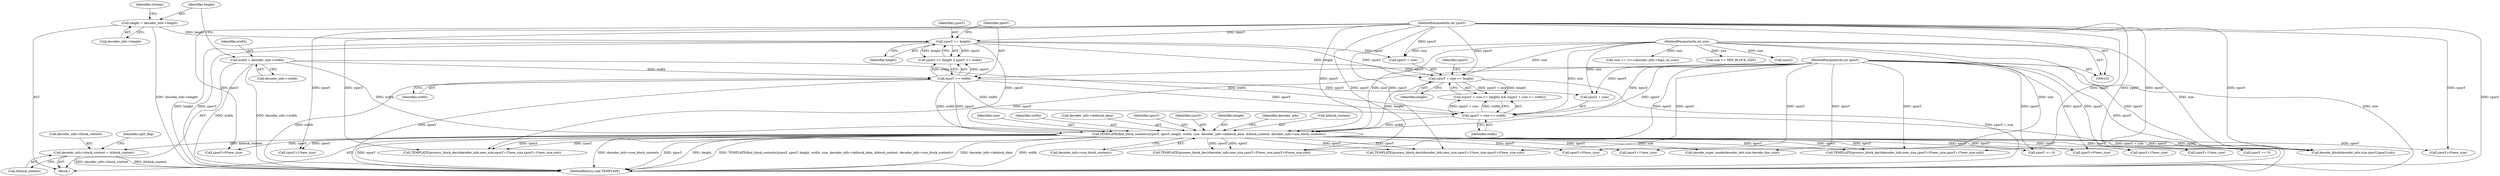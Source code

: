 digraph "0_thor_18de8f9f0762c3a542b1122589edb8af859d9813@pointer" {
"1000196" [label="(Call,decoder_info->block_context = &block_context)"];
"1000182" [label="(Call,TEMPLATE(find_block_contexts)(yposY, xposY, height, width, size, decoder_info->deblock_data, &block_context, decoder_info->use_block_contexts))"];
"1000105" [label="(MethodParameterIn,int yposY)"];
"1000141" [label="(Call,yposY >= height)"];
"1000116" [label="(Call,height = decoder_info->height)"];
"1000144" [label="(Call,xposY >= width)"];
"1000106" [label="(MethodParameterIn,int xposY)"];
"1000110" [label="(Call,width = decoder_info->width)"];
"1000152" [label="(Call,yposY + size <= height)"];
"1000104" [label="(MethodParameterIn,int size)"];
"1000157" [label="(Call,xposY + size <= width)"];
"1000200" [label="(Call,&block_context)"];
"1000104" [label="(MethodParameterIn,int size)"];
"1000105" [label="(MethodParameterIn,int yposY)"];
"1000242" [label="(Call,yposY == 0)"];
"1000116" [label="(Call,height = decoder_info->height)"];
"1000145" [label="(Identifier,xposY)"];
"1000185" [label="(Identifier,height)"];
"1000153" [label="(Call,yposY + size)"];
"1000245" [label="(Call,xposY == 0)"];
"1000159" [label="(Identifier,xposY)"];
"1000344" [label="(Call,TEMPLATE(process_block_dec)(decoder_info,new_size,yposY+1*new_size,xposY+1*new_size,sub))"];
"1000143" [label="(Identifier,height)"];
"1000198" [label="(Identifier,decoder_info)"];
"1000191" [label="(Call,&block_context)"];
"1000161" [label="(Identifier,width)"];
"1000319" [label="(Call,yposY+1*new_size)"];
"1000158" [label="(Call,xposY + size)"];
"1000330" [label="(Call,TEMPLATE(process_block_dec)(decoder_info,new_size,yposY+0*new_size,xposY+1*new_size,sub))"];
"1000187" [label="(Identifier,size)"];
"1000123" [label="(Identifier,stream)"];
"1000110" [label="(Call,width = decoder_info->width)"];
"1000186" [label="(Identifier,width)"];
"1000305" [label="(Call,yposY+0*new_size)"];
"1000111" [label="(Identifier,width)"];
"1000151" [label="(Call,(yposY + size <= height) && (xposY + size <= width))"];
"1000215" [label="(Call,size == (1<<decoder_info->log2_sb_size))"];
"1000196" [label="(Call,decoder_info->block_context = &block_context)"];
"1000108" [label="(Block,)"];
"1000117" [label="(Identifier,height)"];
"1000106" [label="(MethodParameterIn,int xposY)"];
"1000146" [label="(Identifier,width)"];
"1000157" [label="(Call,xposY + size <= width)"];
"1000188" [label="(Call,decoder_info->deblock_data)"];
"1000324" [label="(Call,xposY+0*new_size)"];
"1000333" [label="(Call,yposY+0*new_size)"];
"1000140" [label="(Call,yposY >= height || xposY >= width)"];
"1000197" [label="(Call,decoder_info->block_context)"];
"1000142" [label="(Identifier,yposY)"];
"1000316" [label="(Call,TEMPLATE(process_block_dec)(decoder_info,new_size,yposY+1*new_size,xposY+0*new_size,sub))"];
"1000193" [label="(Call,decoder_info->use_block_contexts)"];
"1000292" [label="(Call,size >= MIN_BLOCK_SIZE)"];
"1000352" [label="(Call,xposY+1*new_size)"];
"1000182" [label="(Call,TEMPLATE(find_block_contexts)(yposY, xposY, height, width, size, decoder_info->deblock_data, &block_context, decoder_info->use_block_contexts))"];
"1000364" [label="(Call,decode_block(decoder_info,size,yposY,xposY,sub))"];
"1000112" [label="(Call,decoder_info->width)"];
"1000184" [label="(Identifier,xposY)"];
"1000302" [label="(Call,TEMPLATE(process_block_dec)(decoder_info,new_size,yposY+0*new_size,xposY+0*new_size,sub))"];
"1000203" [label="(Identifier,split_flag)"];
"1000370" [label="(MethodReturn,void TEMPLATE)"];
"1000156" [label="(Identifier,height)"];
"1000299" [label="(Call,size/2)"];
"1000347" [label="(Call,yposY+1*new_size)"];
"1000310" [label="(Call,xposY+0*new_size)"];
"1000141" [label="(Call,yposY >= height)"];
"1000144" [label="(Call,xposY >= width)"];
"1000118" [label="(Call,decoder_info->height)"];
"1000204" [label="(Call,decode_super_mode(decoder_info,size,decode_this_size))"];
"1000152" [label="(Call,yposY + size <= height)"];
"1000183" [label="(Identifier,yposY)"];
"1000338" [label="(Call,xposY+1*new_size)"];
"1000196" -> "1000108"  [label="AST: "];
"1000196" -> "1000200"  [label="CFG: "];
"1000197" -> "1000196"  [label="AST: "];
"1000200" -> "1000196"  [label="AST: "];
"1000203" -> "1000196"  [label="CFG: "];
"1000196" -> "1000370"  [label="DDG: &block_context"];
"1000196" -> "1000370"  [label="DDG: decoder_info->block_context"];
"1000182" -> "1000196"  [label="DDG: &block_context"];
"1000182" -> "1000108"  [label="AST: "];
"1000182" -> "1000193"  [label="CFG: "];
"1000183" -> "1000182"  [label="AST: "];
"1000184" -> "1000182"  [label="AST: "];
"1000185" -> "1000182"  [label="AST: "];
"1000186" -> "1000182"  [label="AST: "];
"1000187" -> "1000182"  [label="AST: "];
"1000188" -> "1000182"  [label="AST: "];
"1000191" -> "1000182"  [label="AST: "];
"1000193" -> "1000182"  [label="AST: "];
"1000198" -> "1000182"  [label="CFG: "];
"1000182" -> "1000370"  [label="DDG: height"];
"1000182" -> "1000370"  [label="DDG: TEMPLATE(find_block_contexts)(yposY, xposY, height, width, size, decoder_info->deblock_data, &block_context, decoder_info->use_block_contexts)"];
"1000182" -> "1000370"  [label="DDG: decoder_info->deblock_data"];
"1000182" -> "1000370"  [label="DDG: width"];
"1000182" -> "1000370"  [label="DDG: xposY"];
"1000182" -> "1000370"  [label="DDG: decoder_info->use_block_contexts"];
"1000182" -> "1000370"  [label="DDG: yposY"];
"1000105" -> "1000182"  [label="DDG: yposY"];
"1000141" -> "1000182"  [label="DDG: yposY"];
"1000144" -> "1000182"  [label="DDG: xposY"];
"1000144" -> "1000182"  [label="DDG: width"];
"1000106" -> "1000182"  [label="DDG: xposY"];
"1000152" -> "1000182"  [label="DDG: height"];
"1000110" -> "1000182"  [label="DDG: width"];
"1000157" -> "1000182"  [label="DDG: width"];
"1000104" -> "1000182"  [label="DDG: size"];
"1000182" -> "1000204"  [label="DDG: size"];
"1000182" -> "1000242"  [label="DDG: yposY"];
"1000182" -> "1000245"  [label="DDG: xposY"];
"1000182" -> "1000302"  [label="DDG: yposY"];
"1000182" -> "1000302"  [label="DDG: xposY"];
"1000182" -> "1000305"  [label="DDG: yposY"];
"1000182" -> "1000310"  [label="DDG: xposY"];
"1000182" -> "1000316"  [label="DDG: yposY"];
"1000182" -> "1000316"  [label="DDG: xposY"];
"1000182" -> "1000319"  [label="DDG: yposY"];
"1000182" -> "1000324"  [label="DDG: xposY"];
"1000182" -> "1000330"  [label="DDG: yposY"];
"1000182" -> "1000330"  [label="DDG: xposY"];
"1000182" -> "1000333"  [label="DDG: yposY"];
"1000182" -> "1000338"  [label="DDG: xposY"];
"1000182" -> "1000344"  [label="DDG: yposY"];
"1000182" -> "1000344"  [label="DDG: xposY"];
"1000182" -> "1000347"  [label="DDG: yposY"];
"1000182" -> "1000352"  [label="DDG: xposY"];
"1000182" -> "1000364"  [label="DDG: yposY"];
"1000182" -> "1000364"  [label="DDG: xposY"];
"1000105" -> "1000102"  [label="AST: "];
"1000105" -> "1000370"  [label="DDG: yposY"];
"1000105" -> "1000141"  [label="DDG: yposY"];
"1000105" -> "1000152"  [label="DDG: yposY"];
"1000105" -> "1000153"  [label="DDG: yposY"];
"1000105" -> "1000242"  [label="DDG: yposY"];
"1000105" -> "1000302"  [label="DDG: yposY"];
"1000105" -> "1000305"  [label="DDG: yposY"];
"1000105" -> "1000316"  [label="DDG: yposY"];
"1000105" -> "1000319"  [label="DDG: yposY"];
"1000105" -> "1000330"  [label="DDG: yposY"];
"1000105" -> "1000333"  [label="DDG: yposY"];
"1000105" -> "1000344"  [label="DDG: yposY"];
"1000105" -> "1000347"  [label="DDG: yposY"];
"1000105" -> "1000364"  [label="DDG: yposY"];
"1000141" -> "1000140"  [label="AST: "];
"1000141" -> "1000143"  [label="CFG: "];
"1000142" -> "1000141"  [label="AST: "];
"1000143" -> "1000141"  [label="AST: "];
"1000145" -> "1000141"  [label="CFG: "];
"1000140" -> "1000141"  [label="CFG: "];
"1000141" -> "1000370"  [label="DDG: yposY"];
"1000141" -> "1000370"  [label="DDG: height"];
"1000141" -> "1000140"  [label="DDG: yposY"];
"1000141" -> "1000140"  [label="DDG: height"];
"1000116" -> "1000141"  [label="DDG: height"];
"1000141" -> "1000152"  [label="DDG: yposY"];
"1000141" -> "1000152"  [label="DDG: height"];
"1000141" -> "1000153"  [label="DDG: yposY"];
"1000116" -> "1000108"  [label="AST: "];
"1000116" -> "1000118"  [label="CFG: "];
"1000117" -> "1000116"  [label="AST: "];
"1000118" -> "1000116"  [label="AST: "];
"1000123" -> "1000116"  [label="CFG: "];
"1000116" -> "1000370"  [label="DDG: decoder_info->height"];
"1000144" -> "1000140"  [label="AST: "];
"1000144" -> "1000146"  [label="CFG: "];
"1000145" -> "1000144"  [label="AST: "];
"1000146" -> "1000144"  [label="AST: "];
"1000140" -> "1000144"  [label="CFG: "];
"1000144" -> "1000370"  [label="DDG: xposY"];
"1000144" -> "1000370"  [label="DDG: width"];
"1000144" -> "1000140"  [label="DDG: xposY"];
"1000144" -> "1000140"  [label="DDG: width"];
"1000106" -> "1000144"  [label="DDG: xposY"];
"1000110" -> "1000144"  [label="DDG: width"];
"1000144" -> "1000157"  [label="DDG: xposY"];
"1000144" -> "1000157"  [label="DDG: width"];
"1000144" -> "1000158"  [label="DDG: xposY"];
"1000106" -> "1000102"  [label="AST: "];
"1000106" -> "1000370"  [label="DDG: xposY"];
"1000106" -> "1000157"  [label="DDG: xposY"];
"1000106" -> "1000158"  [label="DDG: xposY"];
"1000106" -> "1000245"  [label="DDG: xposY"];
"1000106" -> "1000302"  [label="DDG: xposY"];
"1000106" -> "1000310"  [label="DDG: xposY"];
"1000106" -> "1000316"  [label="DDG: xposY"];
"1000106" -> "1000324"  [label="DDG: xposY"];
"1000106" -> "1000330"  [label="DDG: xposY"];
"1000106" -> "1000338"  [label="DDG: xposY"];
"1000106" -> "1000344"  [label="DDG: xposY"];
"1000106" -> "1000352"  [label="DDG: xposY"];
"1000106" -> "1000364"  [label="DDG: xposY"];
"1000110" -> "1000108"  [label="AST: "];
"1000110" -> "1000112"  [label="CFG: "];
"1000111" -> "1000110"  [label="AST: "];
"1000112" -> "1000110"  [label="AST: "];
"1000117" -> "1000110"  [label="CFG: "];
"1000110" -> "1000370"  [label="DDG: decoder_info->width"];
"1000110" -> "1000370"  [label="DDG: width"];
"1000110" -> "1000157"  [label="DDG: width"];
"1000152" -> "1000151"  [label="AST: "];
"1000152" -> "1000156"  [label="CFG: "];
"1000153" -> "1000152"  [label="AST: "];
"1000156" -> "1000152"  [label="AST: "];
"1000159" -> "1000152"  [label="CFG: "];
"1000151" -> "1000152"  [label="CFG: "];
"1000152" -> "1000370"  [label="DDG: yposY + size"];
"1000152" -> "1000151"  [label="DDG: yposY + size"];
"1000152" -> "1000151"  [label="DDG: height"];
"1000104" -> "1000152"  [label="DDG: size"];
"1000104" -> "1000102"  [label="AST: "];
"1000104" -> "1000370"  [label="DDG: size"];
"1000104" -> "1000153"  [label="DDG: size"];
"1000104" -> "1000157"  [label="DDG: size"];
"1000104" -> "1000158"  [label="DDG: size"];
"1000104" -> "1000204"  [label="DDG: size"];
"1000104" -> "1000215"  [label="DDG: size"];
"1000104" -> "1000292"  [label="DDG: size"];
"1000104" -> "1000299"  [label="DDG: size"];
"1000104" -> "1000364"  [label="DDG: size"];
"1000157" -> "1000151"  [label="AST: "];
"1000157" -> "1000161"  [label="CFG: "];
"1000158" -> "1000157"  [label="AST: "];
"1000161" -> "1000157"  [label="AST: "];
"1000151" -> "1000157"  [label="CFG: "];
"1000157" -> "1000370"  [label="DDG: xposY + size"];
"1000157" -> "1000151"  [label="DDG: xposY + size"];
"1000157" -> "1000151"  [label="DDG: width"];
}
